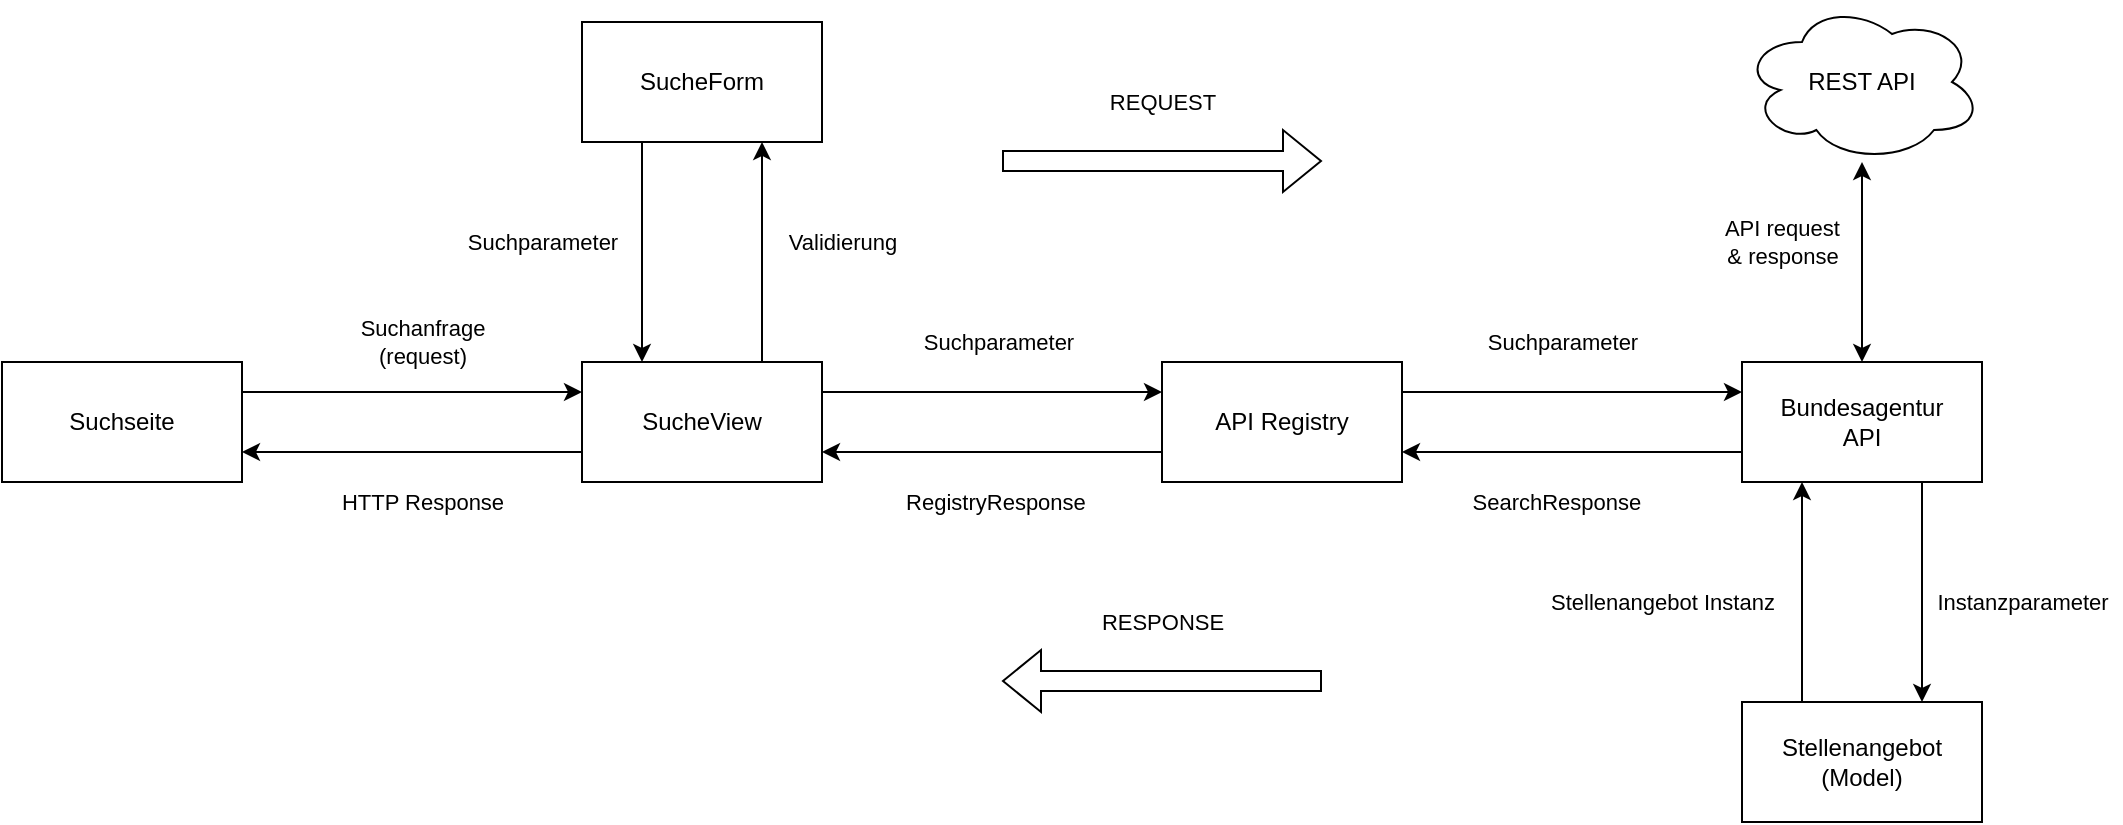 <mxfile version="24.4.0" type="device">
  <diagram name="Seite-1" id="QF41GTR-alF-9eqfawKx">
    <mxGraphModel dx="1434" dy="2052" grid="1" gridSize="10" guides="1" tooltips="1" connect="1" arrows="1" fold="1" page="1" pageScale="1" pageWidth="827" pageHeight="1169" math="0" shadow="0">
      <root>
        <mxCell id="0" />
        <mxCell id="1" parent="0" />
        <mxCell id="r8VKevLAdZKFIlkYmhl1-4" value="SucheView" style="rounded=0;whiteSpace=wrap;html=1;" parent="1" vertex="1">
          <mxGeometry x="460" y="90" width="120" height="60" as="geometry" />
        </mxCell>
        <mxCell id="r8VKevLAdZKFIlkYmhl1-5" value="SucheForm" style="rounded=0;whiteSpace=wrap;html=1;" parent="1" vertex="1">
          <mxGeometry x="460" y="-80" width="120" height="60" as="geometry" />
        </mxCell>
        <mxCell id="r8VKevLAdZKFIlkYmhl1-6" value="" style="endArrow=classic;html=1;rounded=0;" parent="1" edge="1">
          <mxGeometry width="50" height="50" relative="1" as="geometry">
            <mxPoint x="550" y="90" as="sourcePoint" />
            <mxPoint x="550" y="-20" as="targetPoint" />
          </mxGeometry>
        </mxCell>
        <mxCell id="r8VKevLAdZKFIlkYmhl1-7" value="&amp;nbsp; Validierung&amp;nbsp;&amp;nbsp;" style="edgeLabel;html=1;align=center;verticalAlign=middle;resizable=0;points=[];" parent="r8VKevLAdZKFIlkYmhl1-6" vertex="1" connectable="0">
          <mxGeometry x="-0.02" relative="1" as="geometry">
            <mxPoint x="40" y="-6" as="offset" />
          </mxGeometry>
        </mxCell>
        <mxCell id="r8VKevLAdZKFIlkYmhl1-8" value="" style="endArrow=classic;html=1;rounded=0;exitX=0.25;exitY=1;exitDx=0;exitDy=0;entryX=0.25;entryY=0;entryDx=0;entryDy=0;" parent="1" source="r8VKevLAdZKFIlkYmhl1-5" target="r8VKevLAdZKFIlkYmhl1-4" edge="1">
          <mxGeometry width="50" height="50" relative="1" as="geometry">
            <mxPoint x="230" y="280" as="sourcePoint" />
            <mxPoint x="490" y="100" as="targetPoint" />
          </mxGeometry>
        </mxCell>
        <mxCell id="r8VKevLAdZKFIlkYmhl1-9" value="&amp;nbsp; Suchparameter&amp;nbsp;&amp;nbsp;" style="edgeLabel;html=1;align=center;verticalAlign=middle;resizable=0;points=[];" parent="r8VKevLAdZKFIlkYmhl1-8" vertex="1" connectable="0">
          <mxGeometry y="1" relative="1" as="geometry">
            <mxPoint x="-51" y="-5" as="offset" />
          </mxGeometry>
        </mxCell>
        <mxCell id="r8VKevLAdZKFIlkYmhl1-10" value="" style="endArrow=classic;html=1;rounded=0;exitX=1;exitY=0.25;exitDx=0;exitDy=0;entryX=0;entryY=0.25;entryDx=0;entryDy=0;" parent="1" source="r8VKevLAdZKFIlkYmhl1-4" target="r8VKevLAdZKFIlkYmhl1-11" edge="1">
          <mxGeometry width="50" height="50" relative="1" as="geometry">
            <mxPoint x="660" y="410" as="sourcePoint" />
            <mxPoint x="710" y="360" as="targetPoint" />
          </mxGeometry>
        </mxCell>
        <mxCell id="r8VKevLAdZKFIlkYmhl1-25" value="&amp;nbsp; Suchparameter&amp;nbsp;&amp;nbsp;" style="edgeLabel;html=1;align=center;verticalAlign=middle;resizable=0;points=[];" parent="r8VKevLAdZKFIlkYmhl1-10" vertex="1" connectable="0">
          <mxGeometry x="0.08" y="1" relative="1" as="geometry">
            <mxPoint x="-4" y="-24" as="offset" />
          </mxGeometry>
        </mxCell>
        <mxCell id="r8VKevLAdZKFIlkYmhl1-11" value="API Registry" style="rounded=0;whiteSpace=wrap;html=1;" parent="1" vertex="1">
          <mxGeometry x="750" y="90" width="120" height="60" as="geometry" />
        </mxCell>
        <mxCell id="r8VKevLAdZKFIlkYmhl1-12" value="Bundesagentur&lt;div&gt;API&lt;/div&gt;" style="rounded=0;whiteSpace=wrap;html=1;" parent="1" vertex="1">
          <mxGeometry x="1040" y="90" width="120" height="60" as="geometry" />
        </mxCell>
        <mxCell id="r8VKevLAdZKFIlkYmhl1-13" value="" style="endArrow=classic;html=1;rounded=0;exitX=1;exitY=0.25;exitDx=0;exitDy=0;entryX=0;entryY=0.25;entryDx=0;entryDy=0;" parent="1" source="r8VKevLAdZKFIlkYmhl1-11" target="r8VKevLAdZKFIlkYmhl1-12" edge="1">
          <mxGeometry width="50" height="50" relative="1" as="geometry">
            <mxPoint x="750" y="380" as="sourcePoint" />
            <mxPoint x="800" y="330" as="targetPoint" />
          </mxGeometry>
        </mxCell>
        <mxCell id="r8VKevLAdZKFIlkYmhl1-36" value="&amp;nbsp; API request&amp;nbsp;&amp;nbsp;&lt;div&gt;&amp;amp; response&lt;/div&gt;" style="edgeLabel;html=1;align=center;verticalAlign=middle;resizable=0;points=[];" parent="r8VKevLAdZKFIlkYmhl1-13" vertex="1" connectable="0">
          <mxGeometry x="-0.094" y="2" relative="1" as="geometry">
            <mxPoint x="113" y="-73" as="offset" />
          </mxGeometry>
        </mxCell>
        <mxCell id="r8VKevLAdZKFIlkYmhl1-19" value="Suchseite" style="rounded=0;whiteSpace=wrap;html=1;" parent="1" vertex="1">
          <mxGeometry x="170" y="90" width="120" height="60" as="geometry" />
        </mxCell>
        <mxCell id="r8VKevLAdZKFIlkYmhl1-20" value="" style="endArrow=classic;html=1;rounded=0;exitX=1;exitY=0.25;exitDx=0;exitDy=0;entryX=0;entryY=0.25;entryDx=0;entryDy=0;" parent="1" source="r8VKevLAdZKFIlkYmhl1-19" target="r8VKevLAdZKFIlkYmhl1-4" edge="1">
          <mxGeometry width="50" height="50" relative="1" as="geometry">
            <mxPoint x="450" y="290" as="sourcePoint" />
            <mxPoint x="500" y="240" as="targetPoint" />
          </mxGeometry>
        </mxCell>
        <mxCell id="r8VKevLAdZKFIlkYmhl1-21" value="&amp;nbsp; Suchanfrage&amp;nbsp;&amp;nbsp;&lt;div&gt;&amp;nbsp; (request)&amp;nbsp;&amp;nbsp;&lt;/div&gt;" style="edgeLabel;html=1;align=center;verticalAlign=middle;resizable=0;points=[];" parent="r8VKevLAdZKFIlkYmhl1-20" vertex="1" connectable="0">
          <mxGeometry x="-0.1" y="-1" relative="1" as="geometry">
            <mxPoint x="13" y="-26" as="offset" />
          </mxGeometry>
        </mxCell>
        <mxCell id="r8VKevLAdZKFIlkYmhl1-22" value="" style="endArrow=classic;html=1;rounded=0;exitX=0;exitY=0.75;exitDx=0;exitDy=0;entryX=1;entryY=0.75;entryDx=0;entryDy=0;" parent="1" source="r8VKevLAdZKFIlkYmhl1-4" target="r8VKevLAdZKFIlkYmhl1-19" edge="1">
          <mxGeometry width="50" height="50" relative="1" as="geometry">
            <mxPoint x="380" y="220" as="sourcePoint" />
            <mxPoint x="430" y="170" as="targetPoint" />
          </mxGeometry>
        </mxCell>
        <mxCell id="r8VKevLAdZKFIlkYmhl1-24" value="&amp;nbsp; HTTP Response&amp;nbsp;&amp;nbsp;" style="edgeLabel;html=1;align=center;verticalAlign=middle;resizable=0;points=[];" parent="r8VKevLAdZKFIlkYmhl1-22" vertex="1" connectable="0">
          <mxGeometry y="-1" relative="1" as="geometry">
            <mxPoint x="5" y="26" as="offset" />
          </mxGeometry>
        </mxCell>
        <mxCell id="r8VKevLAdZKFIlkYmhl1-26" value="" style="endArrow=classic;html=1;rounded=0;exitX=0;exitY=0.75;exitDx=0;exitDy=0;entryX=1;entryY=0.75;entryDx=0;entryDy=0;" parent="1" source="r8VKevLAdZKFIlkYmhl1-11" target="r8VKevLAdZKFIlkYmhl1-4" edge="1">
          <mxGeometry width="50" height="50" relative="1" as="geometry">
            <mxPoint x="800" y="380" as="sourcePoint" />
            <mxPoint x="850" y="330" as="targetPoint" />
          </mxGeometry>
        </mxCell>
        <mxCell id="r8VKevLAdZKFIlkYmhl1-27" value="&amp;nbsp;RegistryResponse&amp;nbsp;&amp;nbsp;" style="edgeLabel;html=1;align=center;verticalAlign=middle;resizable=0;points=[];" parent="r8VKevLAdZKFIlkYmhl1-26" vertex="1" connectable="0">
          <mxGeometry x="-0.061" y="-3" relative="1" as="geometry">
            <mxPoint x="-2" y="28" as="offset" />
          </mxGeometry>
        </mxCell>
        <mxCell id="r8VKevLAdZKFIlkYmhl1-28" value="Stellenangebot&lt;div&gt;(Model)&lt;/div&gt;" style="rounded=0;whiteSpace=wrap;html=1;" parent="1" vertex="1">
          <mxGeometry x="1040" y="260" width="120" height="60" as="geometry" />
        </mxCell>
        <mxCell id="r8VKevLAdZKFIlkYmhl1-31" value="" style="endArrow=classic;html=1;rounded=0;exitX=0.75;exitY=1;exitDx=0;exitDy=0;entryX=0.75;entryY=0;entryDx=0;entryDy=0;" parent="1" target="r8VKevLAdZKFIlkYmhl1-28" edge="1">
          <mxGeometry width="50" height="50" relative="1" as="geometry">
            <mxPoint x="1130" y="150" as="sourcePoint" />
            <mxPoint x="900" y="390" as="targetPoint" />
          </mxGeometry>
        </mxCell>
        <mxCell id="r8VKevLAdZKFIlkYmhl1-32" value="&amp;nbsp; Instanzparameter&amp;nbsp;&amp;nbsp;" style="edgeLabel;html=1;align=center;verticalAlign=middle;resizable=0;points=[];" parent="r8VKevLAdZKFIlkYmhl1-31" vertex="1" connectable="0">
          <mxGeometry x="0.255" y="-1" relative="1" as="geometry">
            <mxPoint x="51" y="-9" as="offset" />
          </mxGeometry>
        </mxCell>
        <mxCell id="r8VKevLAdZKFIlkYmhl1-33" value="" style="endArrow=classic;html=1;rounded=0;exitX=0.25;exitY=0;exitDx=0;exitDy=0;entryX=0.25;entryY=1;entryDx=0;entryDy=0;" parent="1" source="r8VKevLAdZKFIlkYmhl1-28" edge="1">
          <mxGeometry width="50" height="50" relative="1" as="geometry">
            <mxPoint x="940" y="270" as="sourcePoint" />
            <mxPoint x="1070" y="150" as="targetPoint" />
          </mxGeometry>
        </mxCell>
        <mxCell id="r8VKevLAdZKFIlkYmhl1-34" value="&amp;nbsp; Stellenangebot Instanz&amp;nbsp;&amp;nbsp;" style="edgeLabel;html=1;align=center;verticalAlign=middle;resizable=0;points=[];" parent="r8VKevLAdZKFIlkYmhl1-33" vertex="1" connectable="0">
          <mxGeometry x="-0.091" y="-2" relative="1" as="geometry">
            <mxPoint x="-72" as="offset" />
          </mxGeometry>
        </mxCell>
        <mxCell id="r8VKevLAdZKFIlkYmhl1-35" value="" style="endArrow=classic;html=1;rounded=0;exitX=0;exitY=0.75;exitDx=0;exitDy=0;entryX=1;entryY=0.75;entryDx=0;entryDy=0;" parent="1" source="r8VKevLAdZKFIlkYmhl1-12" target="r8VKevLAdZKFIlkYmhl1-11" edge="1">
          <mxGeometry width="50" height="50" relative="1" as="geometry">
            <mxPoint x="740" y="380" as="sourcePoint" />
            <mxPoint x="790" y="330" as="targetPoint" />
          </mxGeometry>
        </mxCell>
        <mxCell id="r8VKevLAdZKFIlkYmhl1-37" value="&amp;nbsp; SearchResponse&amp;nbsp; &amp;nbsp;&amp;nbsp;" style="edgeLabel;html=1;align=center;verticalAlign=middle;resizable=0;points=[];" parent="r8VKevLAdZKFIlkYmhl1-35" vertex="1" connectable="0">
          <mxGeometry x="-0.024" y="-1" relative="1" as="geometry">
            <mxPoint x="-7" y="26" as="offset" />
          </mxGeometry>
        </mxCell>
        <mxCell id="r8VKevLAdZKFIlkYmhl1-38" value="" style="shape=flexArrow;endArrow=classic;html=1;rounded=0;" parent="1" edge="1">
          <mxGeometry width="50" height="50" relative="1" as="geometry">
            <mxPoint x="670" y="-10.5" as="sourcePoint" />
            <mxPoint x="830" y="-10.5" as="targetPoint" />
          </mxGeometry>
        </mxCell>
        <mxCell id="r8VKevLAdZKFIlkYmhl1-39" value="&amp;nbsp; REQUEST&amp;nbsp;&amp;nbsp;" style="edgeLabel;html=1;align=center;verticalAlign=middle;resizable=0;points=[];" parent="r8VKevLAdZKFIlkYmhl1-38" vertex="1" connectable="0">
          <mxGeometry x="-0.237" y="-3" relative="1" as="geometry">
            <mxPoint x="19" y="-33" as="offset" />
          </mxGeometry>
        </mxCell>
        <mxCell id="r8VKevLAdZKFIlkYmhl1-41" value="" style="shape=flexArrow;endArrow=classic;html=1;rounded=0;" parent="1" edge="1">
          <mxGeometry width="50" height="50" relative="1" as="geometry">
            <mxPoint x="830" y="249.5" as="sourcePoint" />
            <mxPoint x="670" y="249.5" as="targetPoint" />
          </mxGeometry>
        </mxCell>
        <mxCell id="r8VKevLAdZKFIlkYmhl1-42" value="&amp;nbsp; RESPONSE&amp;nbsp;&amp;nbsp;" style="edgeLabel;html=1;align=center;verticalAlign=middle;resizable=0;points=[];" parent="r8VKevLAdZKFIlkYmhl1-41" vertex="1" connectable="0">
          <mxGeometry x="-0.237" y="-3" relative="1" as="geometry">
            <mxPoint x="-19" y="-27" as="offset" />
          </mxGeometry>
        </mxCell>
        <mxCell id="r8VKevLAdZKFIlkYmhl1-43" value="REST API" style="ellipse;shape=cloud;whiteSpace=wrap;html=1;" parent="1" vertex="1">
          <mxGeometry x="1040" y="-90" width="120" height="80" as="geometry" />
        </mxCell>
        <mxCell id="r8VKevLAdZKFIlkYmhl1-45" value="" style="endArrow=classic;startArrow=classic;html=1;rounded=0;exitX=0.5;exitY=0;exitDx=0;exitDy=0;" parent="1" source="r8VKevLAdZKFIlkYmhl1-12" target="r8VKevLAdZKFIlkYmhl1-43" edge="1">
          <mxGeometry width="50" height="50" relative="1" as="geometry">
            <mxPoint x="1200" y="50" as="sourcePoint" />
            <mxPoint x="1250" as="targetPoint" />
          </mxGeometry>
        </mxCell>
        <mxCell id="r8VKevLAdZKFIlkYmhl1-46" value="&amp;nbsp; Suchparameter&amp;nbsp;&amp;nbsp;" style="edgeLabel;html=1;align=center;verticalAlign=middle;resizable=0;points=[];" parent="1" vertex="1" connectable="0">
          <mxGeometry x="950" y="80" as="geometry" />
        </mxCell>
      </root>
    </mxGraphModel>
  </diagram>
</mxfile>
